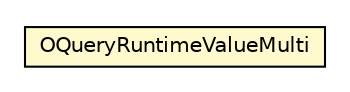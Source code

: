 #!/usr/local/bin/dot
#
# Class diagram 
# Generated by UMLGraph version R5_6-24-gf6e263 (http://www.umlgraph.org/)
#

digraph G {
	edge [fontname="Helvetica",fontsize=10,labelfontname="Helvetica",labelfontsize=10];
	node [fontname="Helvetica",fontsize=10,shape=plaintext];
	nodesep=0.25;
	ranksep=0.5;
	// com.orientechnologies.orient.core.query.OQueryRuntimeValueMulti
	c2929795 [label=<<table title="com.orientechnologies.orient.core.query.OQueryRuntimeValueMulti" border="0" cellborder="1" cellspacing="0" cellpadding="2" port="p" bgcolor="lemonChiffon" href="./OQueryRuntimeValueMulti.html">
		<tr><td><table border="0" cellspacing="0" cellpadding="1">
<tr><td align="center" balign="center"> OQueryRuntimeValueMulti </td></tr>
		</table></td></tr>
		</table>>, URL="./OQueryRuntimeValueMulti.html", fontname="Helvetica", fontcolor="black", fontsize=10.0];
}

